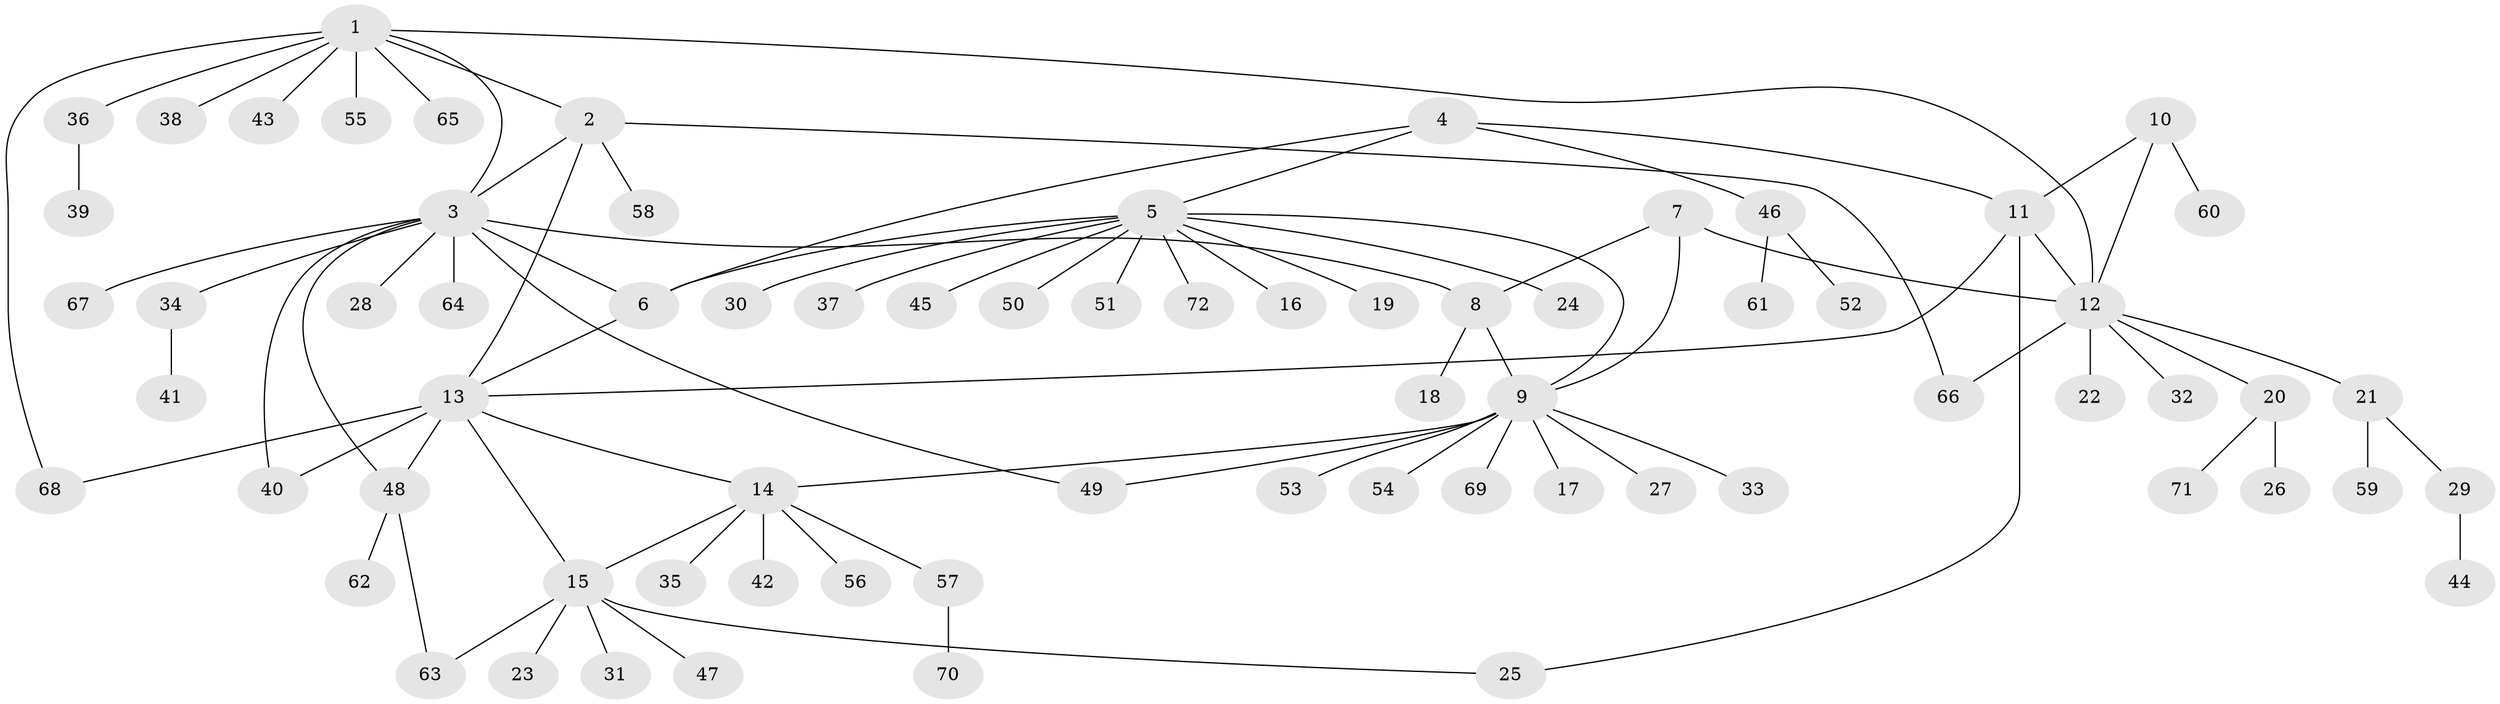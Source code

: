 // coarse degree distribution, {3: 0.058823529411764705, 8: 0.058823529411764705, 5: 0.0392156862745098, 10: 0.058823529411764705, 1: 0.5882352941176471, 6: 0.0196078431372549, 2: 0.13725490196078433, 4: 0.0196078431372549, 7: 0.0196078431372549}
// Generated by graph-tools (version 1.1) at 2025/37/03/04/25 23:37:37]
// undirected, 72 vertices, 89 edges
graph export_dot {
  node [color=gray90,style=filled];
  1;
  2;
  3;
  4;
  5;
  6;
  7;
  8;
  9;
  10;
  11;
  12;
  13;
  14;
  15;
  16;
  17;
  18;
  19;
  20;
  21;
  22;
  23;
  24;
  25;
  26;
  27;
  28;
  29;
  30;
  31;
  32;
  33;
  34;
  35;
  36;
  37;
  38;
  39;
  40;
  41;
  42;
  43;
  44;
  45;
  46;
  47;
  48;
  49;
  50;
  51;
  52;
  53;
  54;
  55;
  56;
  57;
  58;
  59;
  60;
  61;
  62;
  63;
  64;
  65;
  66;
  67;
  68;
  69;
  70;
  71;
  72;
  1 -- 2;
  1 -- 3;
  1 -- 12;
  1 -- 36;
  1 -- 38;
  1 -- 43;
  1 -- 55;
  1 -- 65;
  1 -- 68;
  2 -- 3;
  2 -- 13;
  2 -- 58;
  2 -- 66;
  3 -- 6;
  3 -- 8;
  3 -- 28;
  3 -- 34;
  3 -- 40;
  3 -- 48;
  3 -- 49;
  3 -- 64;
  3 -- 67;
  4 -- 5;
  4 -- 6;
  4 -- 11;
  4 -- 46;
  5 -- 6;
  5 -- 9;
  5 -- 16;
  5 -- 19;
  5 -- 24;
  5 -- 30;
  5 -- 37;
  5 -- 45;
  5 -- 50;
  5 -- 51;
  5 -- 72;
  6 -- 13;
  7 -- 8;
  7 -- 9;
  7 -- 12;
  8 -- 9;
  8 -- 18;
  9 -- 14;
  9 -- 17;
  9 -- 27;
  9 -- 33;
  9 -- 49;
  9 -- 53;
  9 -- 54;
  9 -- 69;
  10 -- 11;
  10 -- 12;
  10 -- 60;
  11 -- 12;
  11 -- 13;
  11 -- 25;
  12 -- 20;
  12 -- 21;
  12 -- 22;
  12 -- 32;
  12 -- 66;
  13 -- 14;
  13 -- 15;
  13 -- 40;
  13 -- 48;
  13 -- 68;
  14 -- 15;
  14 -- 35;
  14 -- 42;
  14 -- 56;
  14 -- 57;
  15 -- 23;
  15 -- 25;
  15 -- 31;
  15 -- 47;
  15 -- 63;
  20 -- 26;
  20 -- 71;
  21 -- 29;
  21 -- 59;
  29 -- 44;
  34 -- 41;
  36 -- 39;
  46 -- 52;
  46 -- 61;
  48 -- 62;
  48 -- 63;
  57 -- 70;
}
